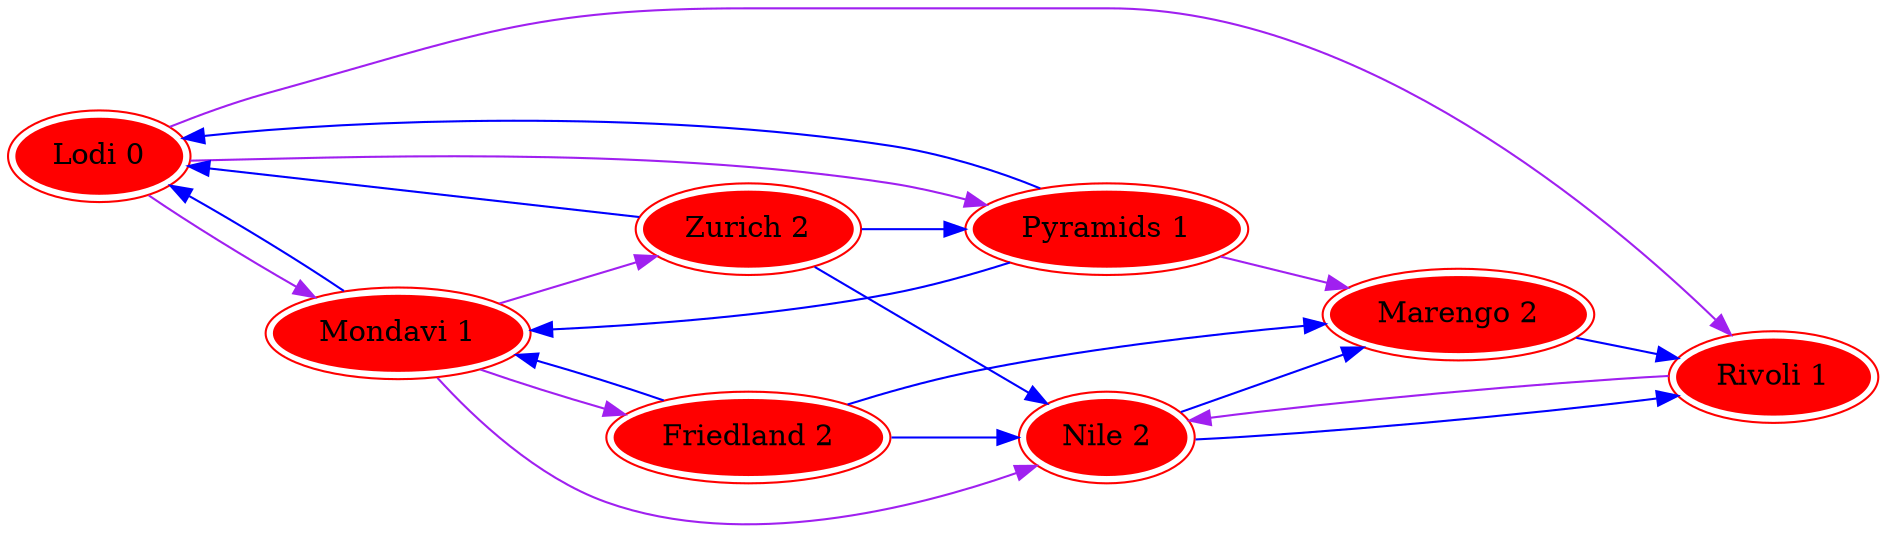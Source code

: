 diGraph G {

rankdir = "LR"; 
 
// nodes 
Lodi [color = red, peripheries=2, style = filled, label = "Lodi 0"];
Nile [color = red, peripheries=2, style = filled, label = "Nile 2"];
Mondavi [color = red, peripheries=2, style = filled, label = "Mondavi 1"];
Rivoli [color = red, peripheries=2, style = filled, label = "Rivoli 1"];
Pyramids [color = red, peripheries=2, style = filled, label = "Pyramids 1"];
Zurich [color = red, peripheries=2, style = filled, label = "Zurich 2"];
Marengo [color = red, peripheries=2, style = filled, label = "Marengo 2"];
Friedland [color = red, peripheries=2, style = filled, label = "Friedland 2"];

 // edges 
Lodi->Mondavi[color=purple];
Lodi->Rivoli[color=purple];
Lodi->Pyramids[color=purple];
Nile->Rivoli[color=blue];
Nile->Marengo[color=blue];
Mondavi->Lodi[color=blue];
Mondavi->Nile[color=purple];
Mondavi->Zurich[color=purple];
Mondavi->Friedland[color=purple];
Rivoli->Nile[color=purple];
Pyramids->Mondavi[color=blue];
Pyramids->Lodi[color=blue];
Pyramids->Marengo[color=purple];
Zurich->Nile[color=blue];
Zurich->Pyramids[color=blue];
Zurich->Lodi[color=blue];
Marengo->Rivoli[color=blue];
Friedland->Mondavi[color=blue];
Friedland->Nile[color=blue];
Friedland->Marengo[color=blue];
}